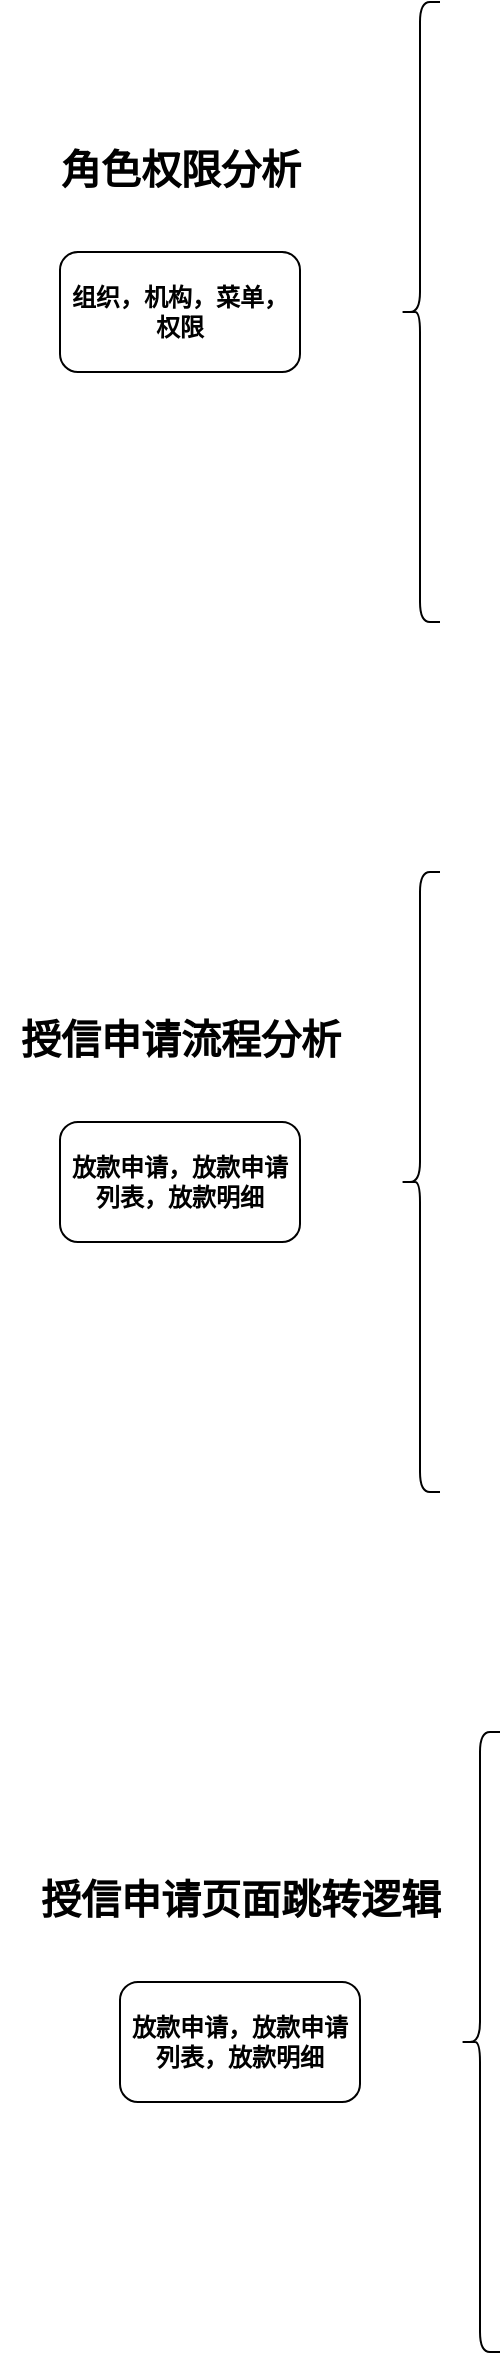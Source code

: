 <mxfile version="26.2.15">
  <diagram name="第 1 页" id="5a3VluYAn_7BnjpEd225">
    <mxGraphModel dx="1869" dy="1715" grid="1" gridSize="10" guides="1" tooltips="1" connect="1" arrows="1" fold="1" page="1" pageScale="1" pageWidth="827" pageHeight="1169" math="0" shadow="0">
      <root>
        <mxCell id="0" />
        <mxCell id="1" parent="0" />
        <mxCell id="N_5ZnGhaPb_Z-06tXUdH-1" value="&lt;b&gt;&lt;font style=&quot;font-size: 20px;&quot;&gt;角色权限分析&lt;/font&gt;&lt;/b&gt;&lt;div&gt;&lt;b&gt;&lt;font style=&quot;font-size: 20px;&quot;&gt;&lt;br&gt;&lt;/font&gt;&lt;/b&gt;&lt;/div&gt;&lt;div&gt;&lt;b&gt;&lt;font style=&quot;font-size: 20px;&quot;&gt;&lt;br&gt;&lt;/font&gt;&lt;/b&gt;&lt;/div&gt;&lt;div&gt;&lt;br&gt;&lt;/div&gt;" style="text;html=1;align=center;verticalAlign=middle;resizable=0;points=[];autosize=1;strokeColor=none;fillColor=none;" vertex="1" parent="1">
          <mxGeometry x="-60" y="-20" width="140" height="100" as="geometry" />
        </mxCell>
        <mxCell id="N_5ZnGhaPb_Z-06tXUdH-2" value="&lt;b&gt;组织，机构，菜单，权限&lt;/b&gt;" style="rounded=1;whiteSpace=wrap;html=1;" vertex="1" parent="1">
          <mxGeometry x="-50" y="40" width="120" height="60" as="geometry" />
        </mxCell>
        <mxCell id="N_5ZnGhaPb_Z-06tXUdH-3" value="" style="shape=curlyBracket;whiteSpace=wrap;html=1;rounded=1;labelPosition=left;verticalLabelPosition=middle;align=right;verticalAlign=middle;" vertex="1" parent="1">
          <mxGeometry x="120" y="-85" width="20" height="310" as="geometry" />
        </mxCell>
        <mxCell id="N_5ZnGhaPb_Z-06tXUdH-5" value="&lt;b&gt;&lt;font style=&quot;font-size: 20px;&quot;&gt;授信申请流程分析&lt;/font&gt;&lt;/b&gt;&lt;div&gt;&lt;b&gt;&lt;font style=&quot;font-size: 20px;&quot;&gt;&lt;br&gt;&lt;/font&gt;&lt;/b&gt;&lt;/div&gt;&lt;div&gt;&lt;b&gt;&lt;font style=&quot;font-size: 20px;&quot;&gt;&lt;br&gt;&lt;/font&gt;&lt;/b&gt;&lt;/div&gt;&lt;div&gt;&lt;br&gt;&lt;/div&gt;" style="text;html=1;align=center;verticalAlign=middle;resizable=0;points=[];autosize=1;strokeColor=none;fillColor=none;" vertex="1" parent="1">
          <mxGeometry x="-80" y="415" width="180" height="100" as="geometry" />
        </mxCell>
        <mxCell id="N_5ZnGhaPb_Z-06tXUdH-6" value="&lt;b&gt;放款申请，放款申请列表，放款明细&lt;/b&gt;" style="rounded=1;whiteSpace=wrap;html=1;" vertex="1" parent="1">
          <mxGeometry x="-50" y="475" width="120" height="60" as="geometry" />
        </mxCell>
        <mxCell id="N_5ZnGhaPb_Z-06tXUdH-7" value="" style="shape=curlyBracket;whiteSpace=wrap;html=1;rounded=1;labelPosition=left;verticalLabelPosition=middle;align=right;verticalAlign=middle;" vertex="1" parent="1">
          <mxGeometry x="120" y="350" width="20" height="310" as="geometry" />
        </mxCell>
        <mxCell id="N_5ZnGhaPb_Z-06tXUdH-8" value="&lt;b&gt;&lt;font style=&quot;font-size: 20px;&quot;&gt;授信申请页面跳转逻辑&lt;/font&gt;&lt;/b&gt;&lt;div&gt;&lt;b&gt;&lt;font style=&quot;font-size: 20px;&quot;&gt;&lt;br&gt;&lt;/font&gt;&lt;/b&gt;&lt;/div&gt;&lt;div&gt;&lt;b&gt;&lt;font style=&quot;font-size: 20px;&quot;&gt;&lt;br&gt;&lt;/font&gt;&lt;/b&gt;&lt;/div&gt;&lt;div&gt;&lt;br&gt;&lt;/div&gt;" style="text;html=1;align=center;verticalAlign=middle;resizable=0;points=[];autosize=1;strokeColor=none;fillColor=none;" vertex="1" parent="1">
          <mxGeometry x="-70" y="845" width="220" height="100" as="geometry" />
        </mxCell>
        <mxCell id="N_5ZnGhaPb_Z-06tXUdH-9" value="&lt;b&gt;放款申请，放款申请列表，放款明细&lt;/b&gt;" style="rounded=1;whiteSpace=wrap;html=1;" vertex="1" parent="1">
          <mxGeometry x="-20" y="905" width="120" height="60" as="geometry" />
        </mxCell>
        <mxCell id="N_5ZnGhaPb_Z-06tXUdH-10" value="" style="shape=curlyBracket;whiteSpace=wrap;html=1;rounded=1;labelPosition=left;verticalLabelPosition=middle;align=right;verticalAlign=middle;" vertex="1" parent="1">
          <mxGeometry x="150" y="780" width="20" height="310" as="geometry" />
        </mxCell>
      </root>
    </mxGraphModel>
  </diagram>
</mxfile>
